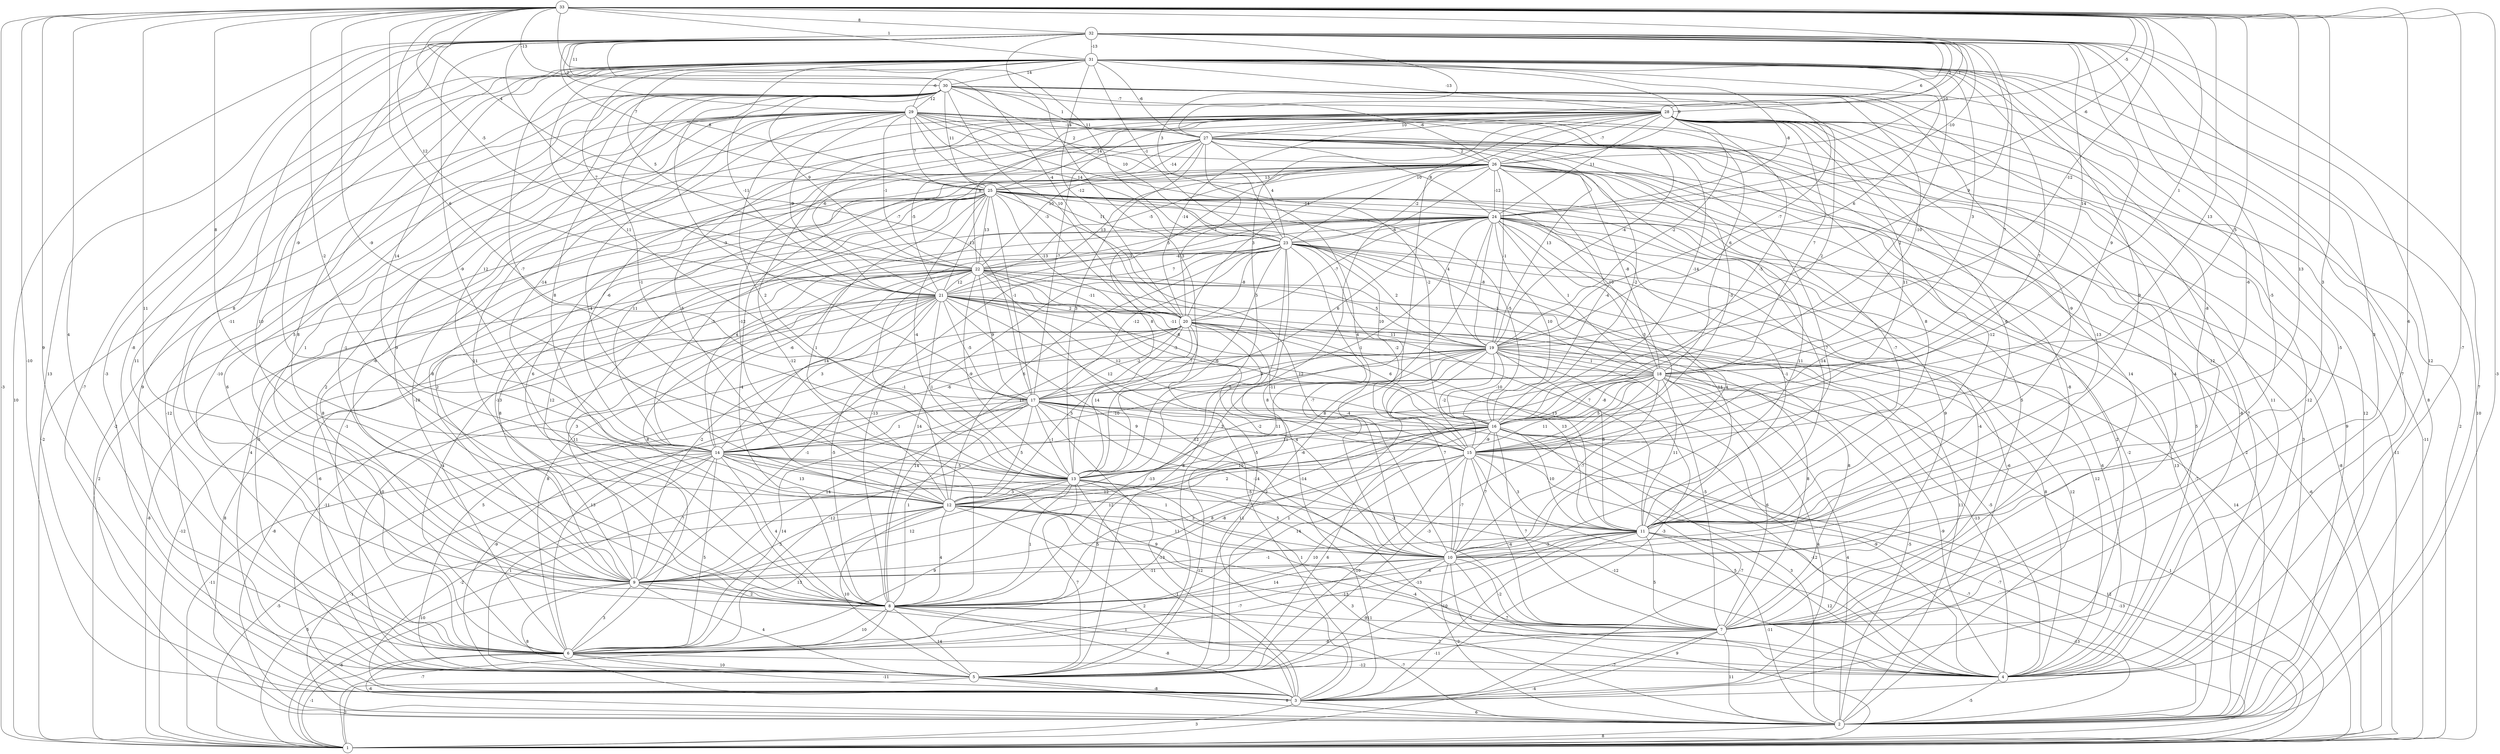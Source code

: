 graph { 
	 fontname="Helvetica,Arial,sans-serif" 
	 node [shape = circle]; 
	 33 -- 1 [label = "-3"];
	 33 -- 2 [label = "-3"];
	 33 -- 3 [label = "-10"];
	 33 -- 4 [label = "-7"];
	 33 -- 5 [label = "9"];
	 33 -- 6 [label = "4"];
	 33 -- 7 [label = "6"];
	 33 -- 8 [label = "11"];
	 33 -- 10 [label = "3"];
	 33 -- 11 [label = "13"];
	 33 -- 12 [label = "-2"];
	 33 -- 13 [label = "-9"];
	 33 -- 14 [label = "8"];
	 33 -- 15 [label = "5"];
	 33 -- 16 [label = "13"];
	 33 -- 17 [label = "6"];
	 33 -- 18 [label = "1"];
	 33 -- 19 [label = "-12"];
	 33 -- 21 [label = "12"];
	 33 -- 22 [label = "-5"];
	 33 -- 23 [label = "11"];
	 33 -- 24 [label = "-6"];
	 33 -- 25 [label = "4"];
	 33 -- 27 [label = "-1"];
	 33 -- 28 [label = "-5"];
	 33 -- 30 [label = "-13"];
	 33 -- 31 [label = "1"];
	 33 -- 32 [label = "8"];
	 32 -- 1 [label = "10"];
	 32 -- 2 [label = "7"];
	 32 -- 3 [label = "13"];
	 32 -- 4 [label = "12"];
	 32 -- 6 [label = "-8"];
	 32 -- 7 [label = "3"];
	 32 -- 8 [label = "10"];
	 32 -- 9 [label = "8"];
	 32 -- 10 [label = "-5"];
	 32 -- 11 [label = "-6"];
	 32 -- 12 [label = "-9"];
	 32 -- 13 [label = "3"];
	 32 -- 14 [label = "-9"];
	 32 -- 15 [label = "9"];
	 32 -- 16 [label = "7"];
	 32 -- 17 [label = "-7"];
	 32 -- 18 [label = "14"];
	 32 -- 19 [label = "9"];
	 32 -- 20 [label = "-4"];
	 32 -- 23 [label = "3"];
	 32 -- 24 [label = "-10"];
	 32 -- 25 [label = "7"];
	 32 -- 26 [label = "10"];
	 32 -- 27 [label = "6"];
	 32 -- 28 [label = "2"];
	 32 -- 29 [label = "2"];
	 32 -- 30 [label = "11"];
	 32 -- 31 [label = "-13"];
	 31 -- 1 [label = "10"];
	 31 -- 2 [label = "8"];
	 31 -- 3 [label = "-7"];
	 31 -- 4 [label = "7"];
	 31 -- 5 [label = "-3"];
	 31 -- 6 [label = "11"];
	 31 -- 7 [label = "-5"];
	 31 -- 8 [label = "8"];
	 31 -- 9 [label = "-11"];
	 31 -- 10 [label = "-8"];
	 31 -- 11 [label = "9"];
	 31 -- 13 [label = "-7"];
	 31 -- 14 [label = "14"];
	 31 -- 15 [label = "7"];
	 31 -- 16 [label = "2"];
	 31 -- 17 [label = "11"];
	 31 -- 18 [label = "3"];
	 31 -- 19 [label = "6"];
	 31 -- 20 [label = "-12"];
	 31 -- 21 [label = "7"];
	 31 -- 22 [label = "5"];
	 31 -- 23 [label = "-1"];
	 31 -- 24 [label = "-8"];
	 31 -- 25 [label = "8"];
	 31 -- 26 [label = "9"];
	 31 -- 27 [label = "-6"];
	 31 -- 28 [label = "-13"];
	 31 -- 29 [label = "-6"];
	 31 -- 30 [label = "14"];
	 30 -- 1 [label = "2"];
	 30 -- 2 [label = "12"];
	 30 -- 5 [label = "9"];
	 30 -- 6 [label = "-10"];
	 30 -- 7 [label = "12"];
	 30 -- 8 [label = "9"];
	 30 -- 9 [label = "5"];
	 30 -- 11 [label = "-9"];
	 30 -- 12 [label = "8"];
	 30 -- 13 [label = "-1"];
	 30 -- 14 [label = "12"];
	 30 -- 16 [label = "2"];
	 30 -- 17 [label = "-3"];
	 30 -- 18 [label = "-10"];
	 30 -- 19 [label = "-7"];
	 30 -- 20 [label = "10"];
	 30 -- 21 [label = "-11"];
	 30 -- 22 [label = "9"];
	 30 -- 23 [label = "10"];
	 30 -- 25 [label = "11"];
	 30 -- 26 [label = "-6"];
	 30 -- 27 [label = "1"];
	 30 -- 28 [label = "-7"];
	 30 -- 29 [label = "12"];
	 29 -- 1 [label = "-2"];
	 29 -- 2 [label = "-2"];
	 29 -- 3 [label = "-12"];
	 29 -- 4 [label = "11"];
	 29 -- 6 [label = "6"];
	 29 -- 7 [label = "14"];
	 29 -- 8 [label = "11"];
	 29 -- 9 [label = "1"];
	 29 -- 10 [label = "4"];
	 29 -- 11 [label = "8"];
	 29 -- 12 [label = "-4"];
	 29 -- 13 [label = "2"];
	 29 -- 14 [label = "-14"];
	 29 -- 15 [label = "-2"];
	 29 -- 16 [label = "-14"];
	 29 -- 18 [label = "6"];
	 29 -- 19 [label = "-4"];
	 29 -- 20 [label = "-3"];
	 29 -- 21 [label = "-9"];
	 29 -- 22 [label = "-1"];
	 29 -- 23 [label = "14"];
	 29 -- 25 [label = "7"];
	 29 -- 26 [label = "2"];
	 29 -- 27 [label = "-14"];
	 28 -- 1 [label = "-11"];
	 28 -- 2 [label = "9"];
	 28 -- 3 [label = "7"];
	 28 -- 4 [label = "-12"];
	 28 -- 5 [label = "8"];
	 28 -- 6 [label = "2"];
	 28 -- 7 [label = "-4"];
	 28 -- 8 [label = "-12"];
	 28 -- 9 [label = "-1"];
	 28 -- 10 [label = "-13"];
	 28 -- 11 [label = "6"];
	 28 -- 12 [label = "5"];
	 28 -- 13 [label = "5"];
	 28 -- 15 [label = "11"];
	 28 -- 16 [label = "-5"];
	 28 -- 17 [label = "-7"];
	 28 -- 18 [label = "7"];
	 28 -- 19 [label = "-2"];
	 28 -- 20 [label = "-14"];
	 28 -- 21 [label = "-6"];
	 28 -- 22 [label = "8"];
	 28 -- 23 [label = "10"];
	 28 -- 24 [label = "11"];
	 28 -- 25 [label = "14"];
	 28 -- 26 [label = "-7"];
	 28 -- 27 [label = "10"];
	 27 -- 1 [label = "-11"];
	 27 -- 2 [label = "3"];
	 27 -- 4 [label = "-8"];
	 27 -- 6 [label = "-10"];
	 27 -- 7 [label = "-8"];
	 27 -- 8 [label = "6"];
	 27 -- 9 [label = "-6"];
	 27 -- 10 [label = "7"];
	 27 -- 11 [label = "-12"];
	 27 -- 12 [label = "-12"];
	 27 -- 13 [label = "3"];
	 27 -- 14 [label = "-6"];
	 27 -- 15 [label = "-3"];
	 27 -- 16 [label = "-2"];
	 27 -- 19 [label = "13"];
	 27 -- 20 [label = "1"];
	 27 -- 21 [label = "-5"];
	 27 -- 22 [label = "10"];
	 27 -- 23 [label = "4"];
	 27 -- 24 [label = "8"];
	 27 -- 25 [label = "-14"];
	 27 -- 26 [label = "2"];
	 26 -- 1 [label = "-8"];
	 26 -- 2 [label = "2"];
	 26 -- 3 [label = "2"];
	 26 -- 4 [label = "5"];
	 26 -- 5 [label = "3"];
	 26 -- 6 [label = "8"];
	 26 -- 7 [label = "5"];
	 26 -- 8 [label = "-4"];
	 26 -- 9 [label = "-8"];
	 26 -- 10 [label = "11"];
	 26 -- 11 [label = "-7"];
	 26 -- 13 [label = "8"];
	 26 -- 14 [label = "11"];
	 26 -- 16 [label = "-4"];
	 26 -- 18 [label = "-8"];
	 26 -- 19 [label = "-1"];
	 26 -- 20 [label = "3"];
	 26 -- 21 [label = "13"];
	 26 -- 22 [label = "-5"];
	 26 -- 23 [label = "-2"];
	 26 -- 24 [label = "-12"];
	 26 -- 25 [label = "13"];
	 25 -- 1 [label = "2"];
	 25 -- 2 [label = "13"];
	 25 -- 3 [label = "4"];
	 25 -- 5 [label = "-5"];
	 25 -- 6 [label = "-1"];
	 25 -- 7 [label = "9"];
	 25 -- 8 [label = "12"];
	 25 -- 9 [label = "2"];
	 25 -- 10 [label = "12"];
	 25 -- 11 [label = "-14"];
	 25 -- 12 [label = "1"];
	 25 -- 13 [label = "-4"];
	 25 -- 14 [label = "-3"];
	 25 -- 15 [label = "10"];
	 25 -- 16 [label = "-5"];
	 25 -- 17 [label = "-1"];
	 25 -- 18 [label = "10"];
	 25 -- 19 [label = "4"];
	 25 -- 20 [label = "-13"];
	 25 -- 21 [label = "-13"];
	 25 -- 22 [label = "13"];
	 25 -- 23 [label = "11"];
	 25 -- 24 [label = "-14"];
	 24 -- 1 [label = "-6"];
	 24 -- 2 [label = "-7"];
	 24 -- 3 [label = "-6"];
	 24 -- 4 [label = "-2"];
	 24 -- 5 [label = "-6"];
	 24 -- 6 [label = "11"];
	 24 -- 7 [label = "-4"];
	 24 -- 8 [label = "-13"];
	 24 -- 9 [label = "-13"];
	 24 -- 10 [label = "4"];
	 24 -- 11 [label = "-1"];
	 24 -- 13 [label = "-1"];
	 24 -- 14 [label = "4"];
	 24 -- 15 [label = "-3"];
	 24 -- 16 [label = "10"];
	 24 -- 17 [label = "6"];
	 24 -- 18 [label = "1"];
	 24 -- 19 [label = "-8"];
	 24 -- 20 [label = "-7"];
	 24 -- 21 [label = "-3"];
	 24 -- 22 [label = "5"];
	 24 -- 23 [label = "-6"];
	 23 -- 1 [label = "14"];
	 23 -- 2 [label = "12"];
	 23 -- 3 [label = "-14"];
	 23 -- 4 [label = "6"];
	 23 -- 5 [label = "8"];
	 23 -- 8 [label = "14"];
	 23 -- 9 [label = "8"];
	 23 -- 10 [label = "-7"];
	 23 -- 11 [label = "14"];
	 23 -- 12 [label = "6"];
	 23 -- 13 [label = "-6"];
	 23 -- 14 [label = "-6"];
	 23 -- 15 [label = "-2"];
	 23 -- 17 [label = "-12"];
	 23 -- 18 [label = "3"];
	 23 -- 19 [label = "2"];
	 23 -- 20 [label = "-8"];
	 23 -- 21 [label = "7"];
	 23 -- 22 [label = "-4"];
	 22 -- 1 [label = "-8"];
	 22 -- 2 [label = "11"];
	 22 -- 3 [label = "-5"];
	 22 -- 4 [label = "12"];
	 22 -- 5 [label = "-6"];
	 22 -- 6 [label = "4"];
	 22 -- 8 [label = "8"];
	 22 -- 9 [label = "3"];
	 22 -- 11 [label = "7"];
	 22 -- 12 [label = "-1"];
	 22 -- 13 [label = "-9"];
	 22 -- 14 [label = "14"];
	 22 -- 15 [label = "7"];
	 22 -- 16 [label = "-3"];
	 22 -- 17 [label = "9"];
	 22 -- 19 [label = "5"];
	 22 -- 20 [label = "-11"];
	 22 -- 21 [label = "12"];
	 21 -- 1 [label = "-12"];
	 21 -- 2 [label = "8"];
	 21 -- 3 [label = "-11"];
	 21 -- 4 [label = "8"];
	 21 -- 5 [label = "10"];
	 21 -- 6 [label = "8"];
	 21 -- 7 [label = "8"];
	 21 -- 8 [label = "-5"];
	 21 -- 9 [label = "-2"];
	 21 -- 10 [label = "9"];
	 21 -- 11 [label = "13"];
	 21 -- 13 [label = "1"];
	 21 -- 14 [label = "3"];
	 21 -- 15 [label = "12"];
	 21 -- 16 [label = "12"];
	 21 -- 17 [label = "-5"];
	 21 -- 18 [label = "-8"];
	 21 -- 19 [label = "-11"];
	 21 -- 20 [label = "2"];
	 20 -- 2 [label = "-8"];
	 20 -- 3 [label = "11"];
	 20 -- 4 [label = "-5"];
	 20 -- 5 [label = "5"];
	 20 -- 7 [label = "8"];
	 20 -- 8 [label = "14"];
	 20 -- 9 [label = "-1"];
	 20 -- 10 [label = "4"];
	 20 -- 11 [label = "13"];
	 20 -- 12 [label = "5"];
	 20 -- 13 [label = "14"];
	 20 -- 14 [label = "-6"];
	 20 -- 15 [label = "-11"];
	 20 -- 16 [label = "6"];
	 20 -- 17 [label = "-2"];
	 20 -- 19 [label = "11"];
	 19 -- 2 [label = "-5"];
	 19 -- 3 [label = "-3"];
	 19 -- 4 [label = "-13"];
	 19 -- 5 [label = "1"];
	 19 -- 6 [label = "13"];
	 19 -- 7 [label = "-5"];
	 19 -- 8 [label = "-13"];
	 19 -- 10 [label = "7"];
	 19 -- 11 [label = "8"];
	 19 -- 12 [label = "11"];
	 19 -- 13 [label = "8"];
	 19 -- 14 [label = "11"];
	 19 -- 15 [label = "-2"];
	 19 -- 16 [label = "-10"];
	 19 -- 17 [label = "9"];
	 19 -- 18 [label = "1"];
	 18 -- 1 [label = "1"];
	 18 -- 2 [label = "4"];
	 18 -- 3 [label = "4"];
	 18 -- 4 [label = "-9"];
	 18 -- 5 [label = "-3"];
	 18 -- 6 [label = "-12"];
	 18 -- 7 [label = "6"];
	 18 -- 8 [label = "-2"];
	 18 -- 10 [label = "-7"];
	 18 -- 11 [label = "11"];
	 18 -- 12 [label = "11"];
	 18 -- 13 [label = "11"];
	 18 -- 14 [label = "-10"];
	 18 -- 15 [label = "5"];
	 18 -- 16 [label = "-8"];
	 18 -- 17 [label = "5"];
	 17 -- 1 [label = "-11"];
	 17 -- 2 [label = "3"];
	 17 -- 3 [label = "-13"];
	 17 -- 4 [label = "-9"];
	 17 -- 5 [label = "-9"];
	 17 -- 6 [label = "14"];
	 17 -- 7 [label = "-2"];
	 17 -- 8 [label = "1"];
	 17 -- 9 [label = "14"];
	 17 -- 10 [label = "-14"];
	 17 -- 12 [label = "5"];
	 17 -- 13 [label = "-1"];
	 17 -- 14 [label = "1"];
	 17 -- 15 [label = "-2"];
	 17 -- 16 [label = "-4"];
	 16 -- 1 [label = "12"];
	 16 -- 2 [label = "-7"];
	 16 -- 3 [label = "-7"];
	 16 -- 4 [label = "-12"];
	 16 -- 5 [label = "6"];
	 16 -- 6 [label = "5"];
	 16 -- 7 [label = "7"];
	 16 -- 8 [label = "-8"];
	 16 -- 9 [label = "12"];
	 16 -- 10 [label = "7"];
	 16 -- 11 [label = "10"];
	 16 -- 12 [label = "10"];
	 16 -- 13 [label = "-5"];
	 16 -- 14 [label = "-12"];
	 16 -- 15 [label = "-9"];
	 15 -- 1 [label = "-13"];
	 15 -- 2 [label = "-7"];
	 15 -- 4 [label = "5"];
	 15 -- 5 [label = "-10"];
	 15 -- 6 [label = "10"];
	 15 -- 7 [label = "-4"];
	 15 -- 8 [label = "14"];
	 15 -- 9 [label = "8"];
	 15 -- 10 [label = "-7"];
	 15 -- 11 [label = "3"];
	 15 -- 12 [label = "2"];
	 14 -- 1 [label = "-5"];
	 14 -- 2 [label = "-1"];
	 14 -- 3 [label = "-2"];
	 14 -- 4 [label = "-12"];
	 14 -- 5 [label = "1"];
	 14 -- 6 [label = "5"];
	 14 -- 7 [label = "9"];
	 14 -- 8 [label = "4"];
	 14 -- 9 [label = "7"];
	 14 -- 10 [label = "1"];
	 14 -- 11 [label = "12"];
	 14 -- 12 [label = "13"];
	 14 -- 13 [label = "5"];
	 13 -- 1 [label = "-10"];
	 13 -- 2 [label = "3"];
	 13 -- 3 [label = "-1"];
	 13 -- 4 [label = "-13"];
	 13 -- 5 [label = "7"];
	 13 -- 6 [label = "9"];
	 13 -- 7 [label = "1"];
	 13 -- 8 [label = "1"];
	 13 -- 9 [label = "12"];
	 13 -- 10 [label = "5"];
	 13 -- 12 [label = "3"];
	 12 -- 1 [label = "5"];
	 12 -- 3 [label = "2"];
	 12 -- 4 [label = "-4"];
	 12 -- 5 [label = "10"];
	 12 -- 6 [label = "13"];
	 12 -- 7 [label = "-12"];
	 12 -- 8 [label = "4"];
	 12 -- 9 [label = "3"];
	 12 -- 10 [label = "11"];
	 12 -- 11 [label = "3"];
	 11 -- 1 [label = "-13"];
	 11 -- 2 [label = "-11"];
	 11 -- 3 [label = "-7"];
	 11 -- 4 [label = "12"];
	 11 -- 5 [label = "-10"];
	 11 -- 6 [label = "-13"];
	 11 -- 7 [label = "5"];
	 11 -- 8 [label = "-6"];
	 11 -- 9 [label = "-1"];
	 11 -- 10 [label = "-3"];
	 10 -- 1 [label = "9"];
	 10 -- 2 [label = "-2"];
	 10 -- 4 [label = "7"];
	 10 -- 5 [label = "-9"];
	 10 -- 6 [label = "-7"];
	 10 -- 7 [label = "-2"];
	 10 -- 8 [label = "14"];
	 10 -- 9 [label = "-11"];
	 9 -- 1 [label = "-6"];
	 9 -- 3 [label = "8"];
	 9 -- 4 [label = "1"];
	 9 -- 5 [label = "4"];
	 9 -- 6 [label = "3"];
	 9 -- 8 [label = "2"];
	 8 -- 1 [label = "-7"];
	 8 -- 2 [label = "-7"];
	 8 -- 3 [label = "-8"];
	 8 -- 4 [label = "2"];
	 8 -- 5 [label = "14"];
	 8 -- 6 [label = "10"];
	 8 -- 7 [label = "11"];
	 7 -- 1 [label = "-4"];
	 7 -- 2 [label = "11"];
	 7 -- 3 [label = "-7"];
	 7 -- 5 [label = "-11"];
	 7 -- 6 [label = "-8"];
	 6 -- 1 [label = "-1"];
	 6 -- 2 [label = "-6"];
	 6 -- 3 [label = "-11"];
	 6 -- 4 [label = "-12"];
	 6 -- 5 [label = "10"];
	 5 -- 1 [label = "2"];
	 5 -- 2 [label = "8"];
	 5 -- 3 [label = "-8"];
	 4 -- 2 [label = "-5"];
	 3 -- 1 [label = "3"];
	 3 -- 2 [label = "6"];
	 2 -- 1 [label = "8"];
	 1;
	 2;
	 3;
	 4;
	 5;
	 6;
	 7;
	 8;
	 9;
	 10;
	 11;
	 12;
	 13;
	 14;
	 15;
	 16;
	 17;
	 18;
	 19;
	 20;
	 21;
	 22;
	 23;
	 24;
	 25;
	 26;
	 27;
	 28;
	 29;
	 30;
	 31;
	 32;
	 33;
}
